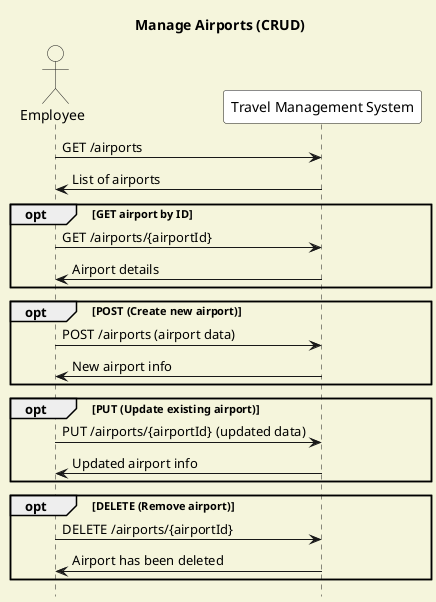 @startuml
title Manage Airports (CRUD)

skinparam backgroundColor #F5F5DC
hide footbox

actor "Employee" as Employee #F5F5DC
participant "Travel Management System" as TMS #FFFFFF

'--- Primary Flow: GET (Retrieve all airports) ---
Employee -> TMS : GET /airports
TMS -> Employee : List of airports

'--- Extension: GET airport by ID ---
opt GET airport by ID
    Employee -> TMS : GET /airports/{airportId}
    TMS -> Employee : Airport details
end

'--- Extension: POST (Create new airport) ---
opt POST (Create new airport)
    Employee -> TMS : POST /airports (airport data)
    TMS -> Employee : New airport info
end

'--- Extension: PUT (Update existing airport) ---
opt PUT (Update existing airport)
    Employee -> TMS : PUT /airports/{airportId} (updated data)
    TMS -> Employee : Updated airport info
end

'--- Extension: DELETE (Remove airport) ---
opt DELETE (Remove airport)
    Employee -> TMS : DELETE /airports/{airportId}
    TMS -> Employee : Airport has been deleted
end

@enduml
